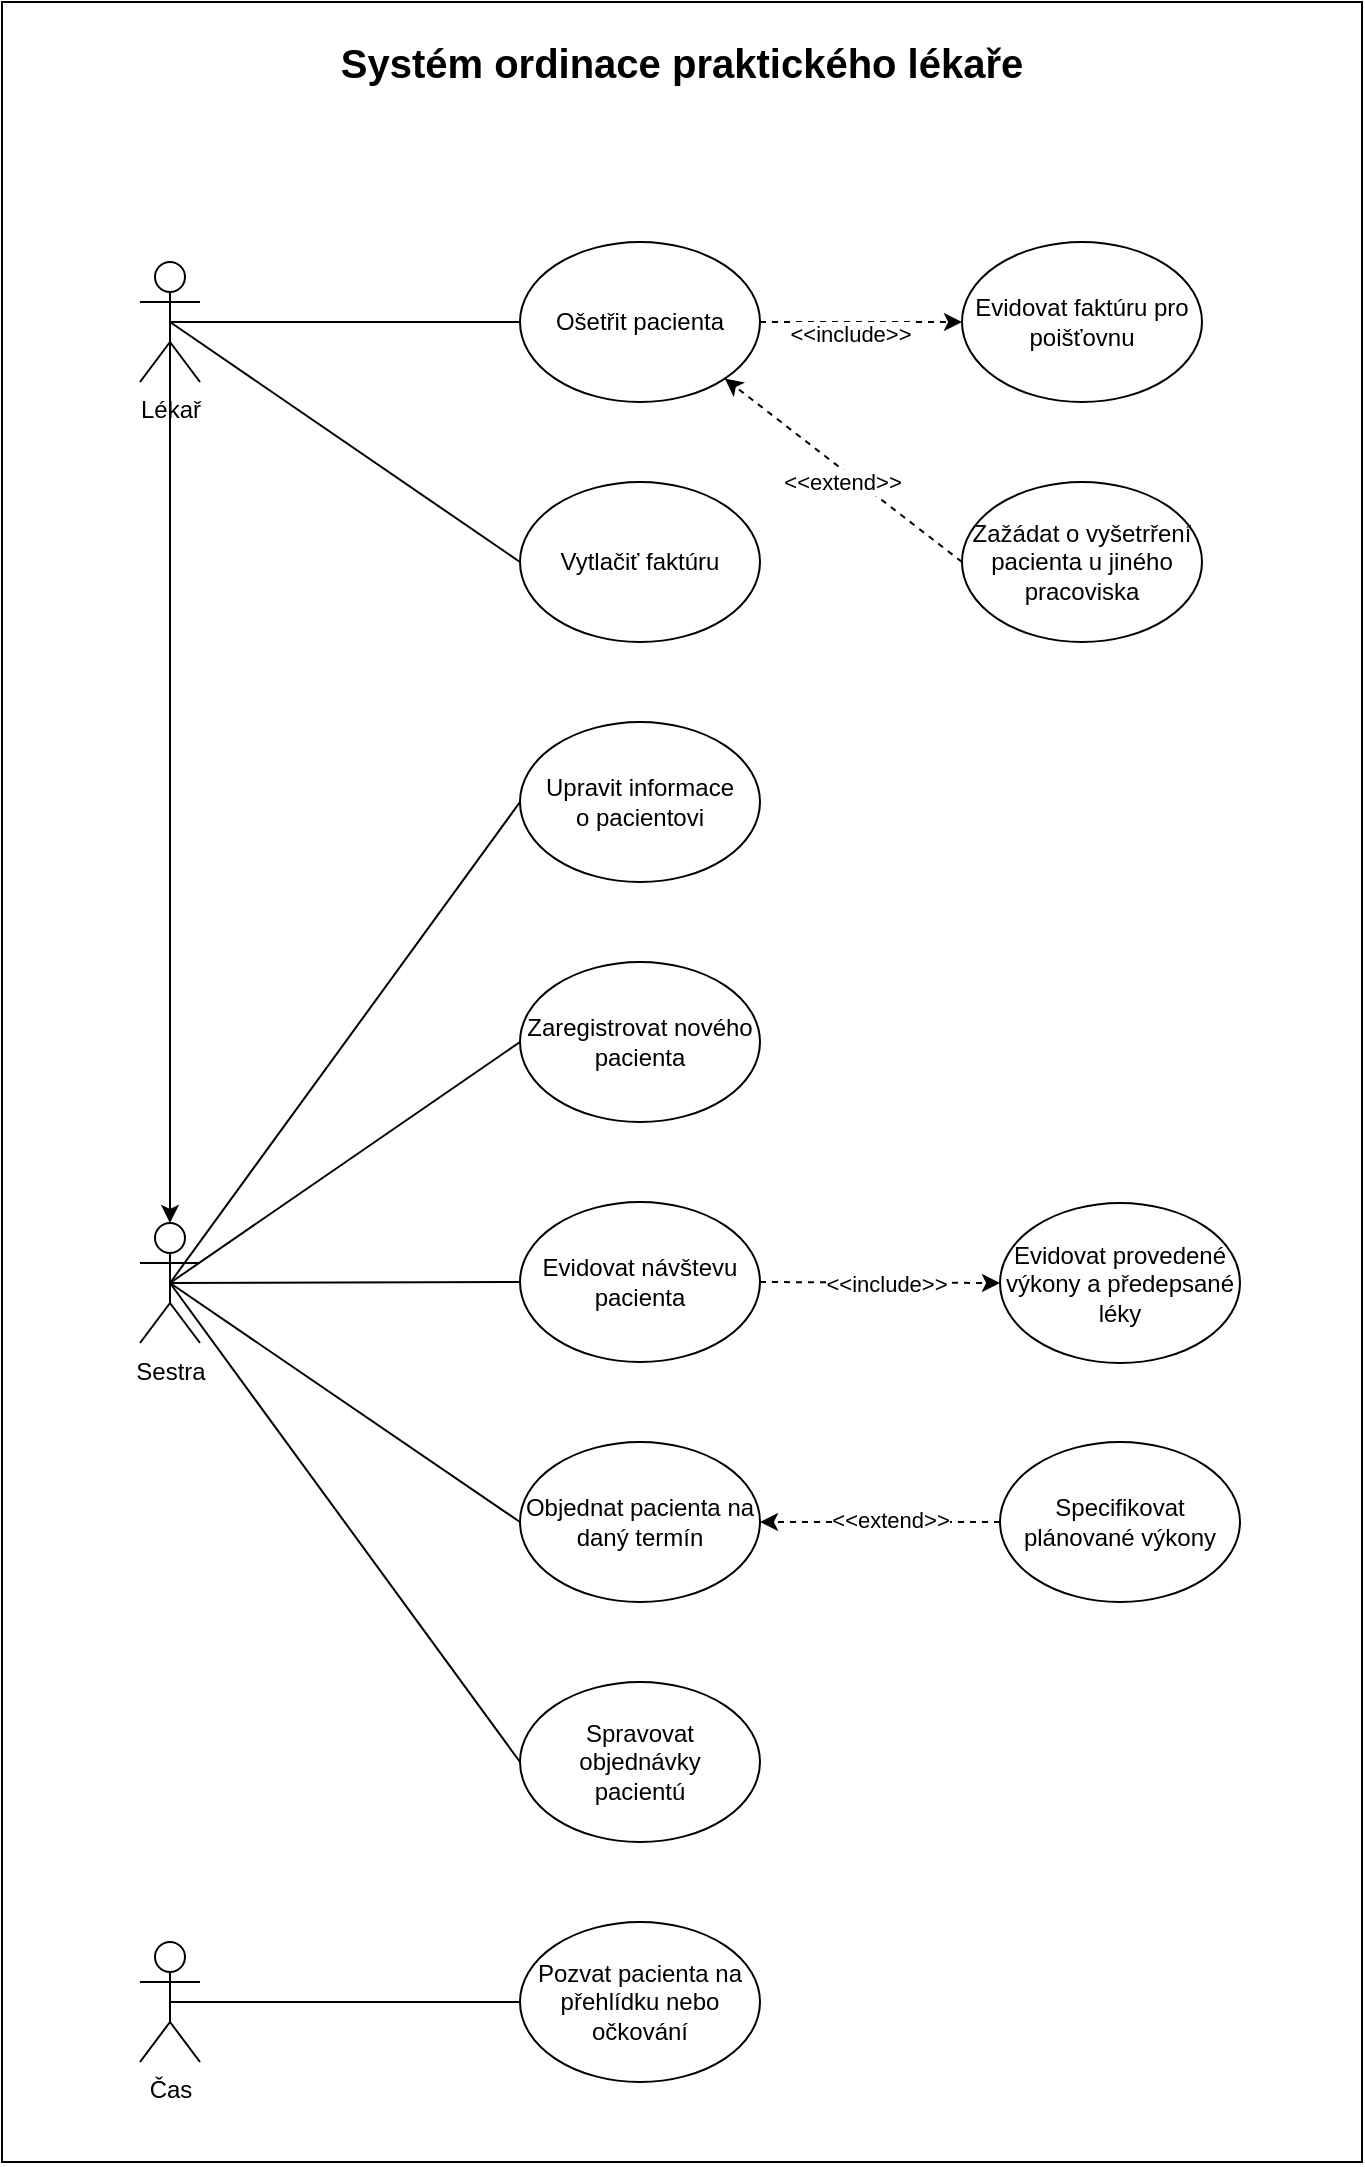 <mxfile version="13.10.0" type="device"><diagram id="vyxuxDS4DAg8EFTdzN8k" name="Page-1"><mxGraphModel dx="1163" dy="720" grid="1" gridSize="10" guides="1" tooltips="1" connect="1" arrows="1" fold="1" page="1" pageScale="1" pageWidth="827" pageHeight="1169" math="0" shadow="0" extFonts="Permanent Marker^https://fonts.googleapis.com/css?family=Permanent+Marker"><root><mxCell id="0"/><mxCell id="1" parent="0"/><mxCell id="-BBoeSBYX2IJ2o0B7s8R-83" value="" style="rounded=0;whiteSpace=wrap;html=1;" parent="1" vertex="1"><mxGeometry x="74" y="44" width="680" height="1080" as="geometry"/></mxCell><mxCell id="-BBoeSBYX2IJ2o0B7s8R-20" style="rounded=0;orthogonalLoop=1;jettySize=auto;html=1;exitX=0.5;exitY=0.5;exitDx=0;exitDy=0;exitPerimeter=0;entryX=0;entryY=0.5;entryDx=0;entryDy=0;endArrow=none;endFill=0;" parent="1" source="-BBoeSBYX2IJ2o0B7s8R-1" target="-BBoeSBYX2IJ2o0B7s8R-19" edge="1"><mxGeometry relative="1" as="geometry"/></mxCell><mxCell id="-BBoeSBYX2IJ2o0B7s8R-42" style="edgeStyle=orthogonalEdgeStyle;rounded=1;orthogonalLoop=1;jettySize=auto;html=1;exitX=0.5;exitY=0.5;exitDx=0;exitDy=0;exitPerimeter=0;entryX=0.5;entryY=0;entryDx=0;entryDy=0;entryPerimeter=0;endArrow=classic;endFill=1;strokeWidth=1;" parent="1" source="-BBoeSBYX2IJ2o0B7s8R-1" target="-BBoeSBYX2IJ2o0B7s8R-7" edge="1"><mxGeometry relative="1" as="geometry"><mxPoint x="158" y="614.5" as="targetPoint"/></mxGeometry></mxCell><mxCell id="-BBoeSBYX2IJ2o0B7s8R-57" style="edgeStyle=none;rounded=0;orthogonalLoop=1;jettySize=auto;html=1;exitX=0.5;exitY=0.5;exitDx=0;exitDy=0;exitPerimeter=0;entryX=0;entryY=0.5;entryDx=0;entryDy=0;startArrow=none;startFill=0;endArrow=none;endFill=0;strokeWidth=1;" parent="1" source="-BBoeSBYX2IJ2o0B7s8R-1" target="-BBoeSBYX2IJ2o0B7s8R-17" edge="1"><mxGeometry relative="1" as="geometry"/></mxCell><mxCell id="-BBoeSBYX2IJ2o0B7s8R-1" value="Lékař" style="shape=umlActor;verticalLabelPosition=bottom;verticalAlign=top;html=1;outlineConnect=0;" parent="1" vertex="1"><mxGeometry x="143" y="174" width="30" height="60" as="geometry"/></mxCell><mxCell id="-BBoeSBYX2IJ2o0B7s8R-22" style="orthogonalLoop=1;jettySize=auto;html=1;exitX=0.5;exitY=0.5;exitDx=0;exitDy=0;exitPerimeter=0;entryX=0;entryY=0.5;entryDx=0;entryDy=0;rounded=1;endArrow=none;endFill=0;" parent="1" source="-BBoeSBYX2IJ2o0B7s8R-7" target="-BBoeSBYX2IJ2o0B7s8R-13" edge="1"><mxGeometry relative="1" as="geometry"/></mxCell><mxCell id="-BBoeSBYX2IJ2o0B7s8R-28" style="rounded=1;orthogonalLoop=1;jettySize=auto;html=1;exitX=0.5;exitY=0.5;exitDx=0;exitDy=0;exitPerimeter=0;entryX=0;entryY=0.5;entryDx=0;entryDy=0;strokeWidth=1;endArrow=none;endFill=0;" parent="1" source="-BBoeSBYX2IJ2o0B7s8R-7" target="-BBoeSBYX2IJ2o0B7s8R-11" edge="1"><mxGeometry relative="1" as="geometry"/></mxCell><mxCell id="VXPGJCF109fhGQUx4lir-2" style="rounded=0;orthogonalLoop=1;jettySize=auto;html=1;exitX=0.5;exitY=0.5;exitDx=0;exitDy=0;exitPerimeter=0;entryX=0;entryY=0.5;entryDx=0;entryDy=0;endArrow=none;endFill=0;" parent="1" source="-BBoeSBYX2IJ2o0B7s8R-7" target="VXPGJCF109fhGQUx4lir-1" edge="1"><mxGeometry relative="1" as="geometry"/></mxCell><mxCell id="XDc0_fZrFAHo57sL0Azt-3" style="rounded=0;orthogonalLoop=1;jettySize=auto;html=1;exitX=0.5;exitY=0.5;exitDx=0;exitDy=0;exitPerimeter=0;entryX=0;entryY=0.5;entryDx=0;entryDy=0;endArrow=none;endFill=0;" edge="1" parent="1" source="-BBoeSBYX2IJ2o0B7s8R-7" target="XDc0_fZrFAHo57sL0Azt-2"><mxGeometry relative="1" as="geometry"/></mxCell><mxCell id="XDc0_fZrFAHo57sL0Azt-4" style="edgeStyle=none;rounded=0;orthogonalLoop=1;jettySize=auto;html=1;exitX=0.5;exitY=0.5;exitDx=0;exitDy=0;exitPerimeter=0;entryX=0;entryY=0.5;entryDx=0;entryDy=0;endArrow=none;endFill=0;" edge="1" parent="1" source="-BBoeSBYX2IJ2o0B7s8R-7" target="XDc0_fZrFAHo57sL0Azt-1"><mxGeometry relative="1" as="geometry"/></mxCell><mxCell id="-BBoeSBYX2IJ2o0B7s8R-7" value="Sestra" style="shape=umlActor;verticalLabelPosition=bottom;verticalAlign=top;html=1;outlineConnect=0;" parent="1" vertex="1"><mxGeometry x="143" y="654.5" width="30" height="60" as="geometry"/></mxCell><mxCell id="-BBoeSBYX2IJ2o0B7s8R-11" value="Objednat pacienta na daný termín" style="ellipse;whiteSpace=wrap;html=1;" parent="1" vertex="1"><mxGeometry x="333" y="764" width="120" height="80" as="geometry"/></mxCell><mxCell id="-BBoeSBYX2IJ2o0B7s8R-12" value="Specifikovat plánované výkony" style="ellipse;whiteSpace=wrap;html=1;" parent="1" vertex="1"><mxGeometry x="573" y="764" width="120" height="80" as="geometry"/></mxCell><mxCell id="-BBoeSBYX2IJ2o0B7s8R-79" style="edgeStyle=none;rounded=0;orthogonalLoop=1;jettySize=auto;html=1;exitX=0;exitY=0.5;exitDx=0;exitDy=0;startArrow=none;startFill=0;endArrow=classic;endFill=1;strokeWidth=1;dashed=1;entryX=1;entryY=0.5;entryDx=0;entryDy=0;" parent="1" source="-BBoeSBYX2IJ2o0B7s8R-12" target="-BBoeSBYX2IJ2o0B7s8R-11" edge="1"><mxGeometry relative="1" as="geometry"/></mxCell><mxCell id="-BBoeSBYX2IJ2o0B7s8R-81" value="&amp;lt;&amp;lt;extend&amp;gt;&amp;gt;" style="edgeLabel;html=1;align=center;verticalAlign=middle;resizable=0;points=[];" parent="-BBoeSBYX2IJ2o0B7s8R-79" vertex="1" connectable="0"><mxGeometry x="-0.213" y="-1" relative="1" as="geometry"><mxPoint x="-8.17" as="offset"/></mxGeometry></mxCell><mxCell id="-BBoeSBYX2IJ2o0B7s8R-13" value="Evidovat návštevu pacienta" style="ellipse;whiteSpace=wrap;html=1;" parent="1" vertex="1"><mxGeometry x="333" y="644" width="120" height="80" as="geometry"/></mxCell><mxCell id="-BBoeSBYX2IJ2o0B7s8R-14" value="Evidovat provedené výkony a předepsané léky" style="ellipse;whiteSpace=wrap;html=1;" parent="1" vertex="1"><mxGeometry x="573" y="644.5" width="120" height="80" as="geometry"/></mxCell><mxCell id="-BBoeSBYX2IJ2o0B7s8R-61" style="edgeStyle=none;rounded=0;orthogonalLoop=1;jettySize=auto;html=1;exitX=0;exitY=0.5;exitDx=0;exitDy=0;entryX=0.5;entryY=0.5;entryDx=0;entryDy=0;entryPerimeter=0;startArrow=none;startFill=0;endArrow=none;endFill=0;strokeWidth=1;" parent="1" source="-BBoeSBYX2IJ2o0B7s8R-15" target="-BBoeSBYX2IJ2o0B7s8R-43" edge="1"><mxGeometry relative="1" as="geometry"/></mxCell><mxCell id="-BBoeSBYX2IJ2o0B7s8R-15" value="Pozvat pacienta na přehlídku nebo očkování" style="ellipse;whiteSpace=wrap;html=1;" parent="1" vertex="1"><mxGeometry x="333" y="1004" width="120" height="80" as="geometry"/></mxCell><mxCell id="-BBoeSBYX2IJ2o0B7s8R-16" value="Evidovat faktúru pro poišťovnu" style="ellipse;whiteSpace=wrap;html=1;" parent="1" vertex="1"><mxGeometry x="554" y="164" width="120" height="80" as="geometry"/></mxCell><mxCell id="-BBoeSBYX2IJ2o0B7s8R-17" value="Vytlačiť faktúru" style="ellipse;whiteSpace=wrap;html=1;" parent="1" vertex="1"><mxGeometry x="333" y="284" width="120" height="80" as="geometry"/></mxCell><mxCell id="-BBoeSBYX2IJ2o0B7s8R-37" style="rounded=1;orthogonalLoop=1;jettySize=auto;html=1;exitX=0;exitY=0.5;exitDx=0;exitDy=0;dashed=1;endArrow=classic;endFill=1;strokeWidth=1;entryX=1;entryY=1;entryDx=0;entryDy=0;" parent="1" source="-BBoeSBYX2IJ2o0B7s8R-18" target="-BBoeSBYX2IJ2o0B7s8R-19" edge="1"><mxGeometry relative="1" as="geometry"/></mxCell><mxCell id="-BBoeSBYX2IJ2o0B7s8R-68" value="&amp;lt;&amp;lt;extend&amp;gt;&amp;gt;" style="edgeLabel;html=1;align=center;verticalAlign=middle;resizable=0;points=[];" parent="-BBoeSBYX2IJ2o0B7s8R-37" vertex="1" connectable="0"><mxGeometry x="-0.141" y="3" relative="1" as="geometry"><mxPoint x="-7" y="-3" as="offset"/></mxGeometry></mxCell><mxCell id="-BBoeSBYX2IJ2o0B7s8R-18" value="Zažádat o vyšetrření pacienta u jiného pracoviska" style="ellipse;whiteSpace=wrap;html=1;" parent="1" vertex="1"><mxGeometry x="554" y="284" width="120" height="80" as="geometry"/></mxCell><mxCell id="-BBoeSBYX2IJ2o0B7s8R-46" style="rounded=1;orthogonalLoop=1;jettySize=auto;html=1;exitX=1;exitY=0.5;exitDx=0;exitDy=0;entryX=0;entryY=0.5;entryDx=0;entryDy=0;startArrow=none;startFill=0;endArrow=classic;endFill=1;strokeWidth=1;dashed=1;" parent="1" source="-BBoeSBYX2IJ2o0B7s8R-19" target="-BBoeSBYX2IJ2o0B7s8R-16" edge="1"><mxGeometry relative="1" as="geometry"/></mxCell><mxCell id="-BBoeSBYX2IJ2o0B7s8R-67" value="&amp;lt;&amp;lt;include&amp;gt;&amp;gt;" style="edgeLabel;html=1;align=center;verticalAlign=middle;resizable=0;points=[];" parent="-BBoeSBYX2IJ2o0B7s8R-46" vertex="1" connectable="0"><mxGeometry x="0.26" relative="1" as="geometry"><mxPoint x="-18.96" y="5.97" as="offset"/></mxGeometry></mxCell><mxCell id="-BBoeSBYX2IJ2o0B7s8R-19" value="Ošetřit pacienta" style="ellipse;whiteSpace=wrap;html=1;" parent="1" vertex="1"><mxGeometry x="333" y="164" width="120" height="80" as="geometry"/></mxCell><mxCell id="-BBoeSBYX2IJ2o0B7s8R-25" value="" style="endArrow=classic;dashed=1;html=1;exitX=1;exitY=0.5;exitDx=0;exitDy=0;endFill=1;entryX=0;entryY=0.5;entryDx=0;entryDy=0;" parent="1" source="-BBoeSBYX2IJ2o0B7s8R-13" target="-BBoeSBYX2IJ2o0B7s8R-14" edge="1"><mxGeometry width="50" height="50" relative="1" as="geometry"><mxPoint x="633" y="774" as="sourcePoint"/><mxPoint x="533" y="714" as="targetPoint"/></mxGeometry></mxCell><mxCell id="-BBoeSBYX2IJ2o0B7s8R-72" value="&amp;lt;&amp;lt;include&amp;gt;&amp;gt;" style="edgeLabel;html=1;align=center;verticalAlign=middle;resizable=0;points=[];" parent="-BBoeSBYX2IJ2o0B7s8R-25" vertex="1" connectable="0"><mxGeometry x="0.266" y="2" relative="1" as="geometry"><mxPoint x="-13.34" y="2.18" as="offset"/></mxGeometry></mxCell><mxCell id="-BBoeSBYX2IJ2o0B7s8R-43" value="Čas&lt;br&gt;" style="shape=umlActor;verticalLabelPosition=bottom;verticalAlign=top;html=1;outlineConnect=0;" parent="1" vertex="1"><mxGeometry x="143" y="1014" width="30" height="60" as="geometry"/></mxCell><mxCell id="-BBoeSBYX2IJ2o0B7s8R-92" style="edgeStyle=none;rounded=0;orthogonalLoop=1;jettySize=auto;html=1;exitX=0.5;exitY=1;exitDx=0;exitDy=0;startArrow=none;startFill=0;endArrow=none;endFill=0;strokeWidth=1;" parent="1" source="-BBoeSBYX2IJ2o0B7s8R-83" target="-BBoeSBYX2IJ2o0B7s8R-83" edge="1"><mxGeometry relative="1" as="geometry"/></mxCell><mxCell id="-BBoeSBYX2IJ2o0B7s8R-93" value="&lt;b&gt;&lt;font style=&quot;font-size: 20px&quot;&gt;Systém ordinace praktického lékaře&lt;/font&gt;&lt;/b&gt;" style="text;html=1;strokeColor=none;fillColor=none;align=center;verticalAlign=middle;whiteSpace=wrap;rounded=0;" parent="1" vertex="1"><mxGeometry x="74" y="64" width="680" height="20" as="geometry"/></mxCell><mxCell id="VXPGJCF109fhGQUx4lir-1" value="Spravovat objednávky &lt;br&gt;pacientú" style="ellipse;whiteSpace=wrap;html=1;" parent="1" vertex="1"><mxGeometry x="333" y="884" width="120" height="80" as="geometry"/></mxCell><mxCell id="XDc0_fZrFAHo57sL0Azt-1" value="Upravit informace&lt;br&gt;o pacientovi" style="ellipse;whiteSpace=wrap;html=1;" vertex="1" parent="1"><mxGeometry x="333" y="404" width="120" height="80" as="geometry"/></mxCell><mxCell id="XDc0_fZrFAHo57sL0Azt-2" value="Zaregistrovat nového pacienta" style="ellipse;whiteSpace=wrap;html=1;" vertex="1" parent="1"><mxGeometry x="333" y="524" width="120" height="80" as="geometry"/></mxCell></root></mxGraphModel></diagram></mxfile>